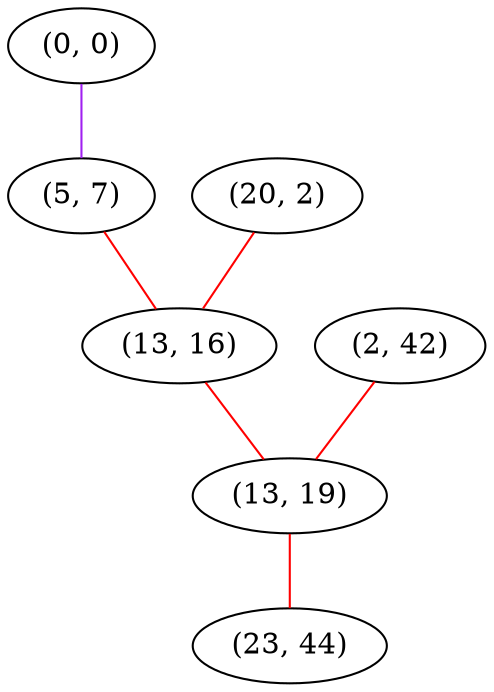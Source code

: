 graph "" {
"(0, 0)";
"(20, 2)";
"(5, 7)";
"(13, 16)";
"(2, 42)";
"(13, 19)";
"(23, 44)";
"(0, 0)" -- "(5, 7)"  [color=purple, key=0, weight=4];
"(20, 2)" -- "(13, 16)"  [color=red, key=0, weight=1];
"(5, 7)" -- "(13, 16)"  [color=red, key=0, weight=1];
"(13, 16)" -- "(13, 19)"  [color=red, key=0, weight=1];
"(2, 42)" -- "(13, 19)"  [color=red, key=0, weight=1];
"(13, 19)" -- "(23, 44)"  [color=red, key=0, weight=1];
}
